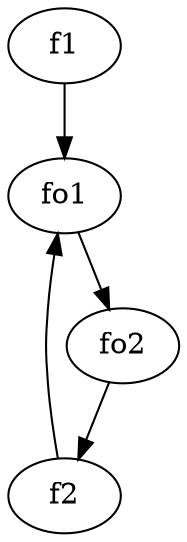 strict digraph  {
f1;
f2;
fo1;
fo2;
f1 -> fo1  [weight=2];
f2 -> fo1  [weight=2];
fo1 -> fo2  [weight=2];
fo2 -> f2  [weight=2];
}
